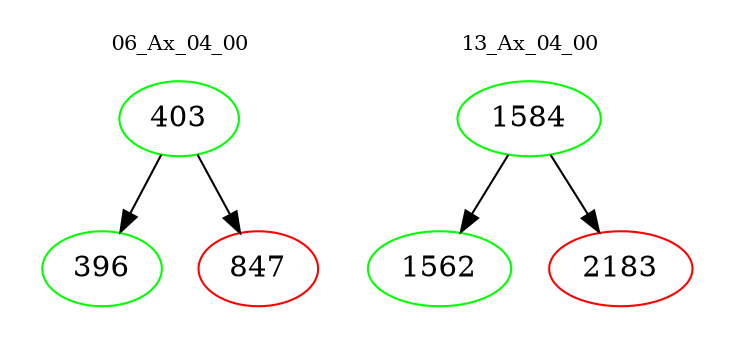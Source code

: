 digraph{
subgraph cluster_0 {
color = white
label = "06_Ax_04_00";
fontsize=10;
T0_403 [label="403", color="green"]
T0_403 -> T0_396 [color="black"]
T0_396 [label="396", color="green"]
T0_403 -> T0_847 [color="black"]
T0_847 [label="847", color="red"]
}
subgraph cluster_1 {
color = white
label = "13_Ax_04_00";
fontsize=10;
T1_1584 [label="1584", color="green"]
T1_1584 -> T1_1562 [color="black"]
T1_1562 [label="1562", color="green"]
T1_1584 -> T1_2183 [color="black"]
T1_2183 [label="2183", color="red"]
}
}
